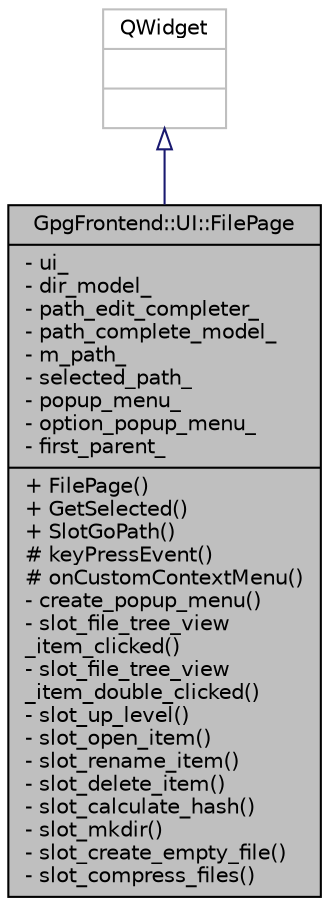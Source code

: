 digraph "GpgFrontend::UI::FilePage"
{
 // INTERACTIVE_SVG=YES
 // LATEX_PDF_SIZE
  edge [fontname="Helvetica",fontsize="10",labelfontname="Helvetica",labelfontsize="10"];
  node [fontname="Helvetica",fontsize="10",shape=record];
  Node1 [label="{GpgFrontend::UI::FilePage\n|- ui_\l- dir_model_\l- path_edit_completer_\l- path_complete_model_\l- m_path_\l- selected_path_\l- popup_menu_\l- option_popup_menu_\l- first_parent_\l|+ FilePage()\l+ GetSelected()\l+ SlotGoPath()\l# keyPressEvent()\l# onCustomContextMenu()\l- create_popup_menu()\l- slot_file_tree_view\l_item_clicked()\l- slot_file_tree_view\l_item_double_clicked()\l- slot_up_level()\l- slot_open_item()\l- slot_rename_item()\l- slot_delete_item()\l- slot_calculate_hash()\l- slot_mkdir()\l- slot_create_empty_file()\l- slot_compress_files()\l}",height=0.2,width=0.4,color="black", fillcolor="grey75", style="filled", fontcolor="black",tooltip=" "];
  Node2 -> Node1 [dir="back",color="midnightblue",fontsize="10",style="solid",arrowtail="onormal",fontname="Helvetica"];
  Node2 [label="{QWidget\n||}",height=0.2,width=0.4,color="grey75", fillcolor="white", style="filled",tooltip=" "];
}
